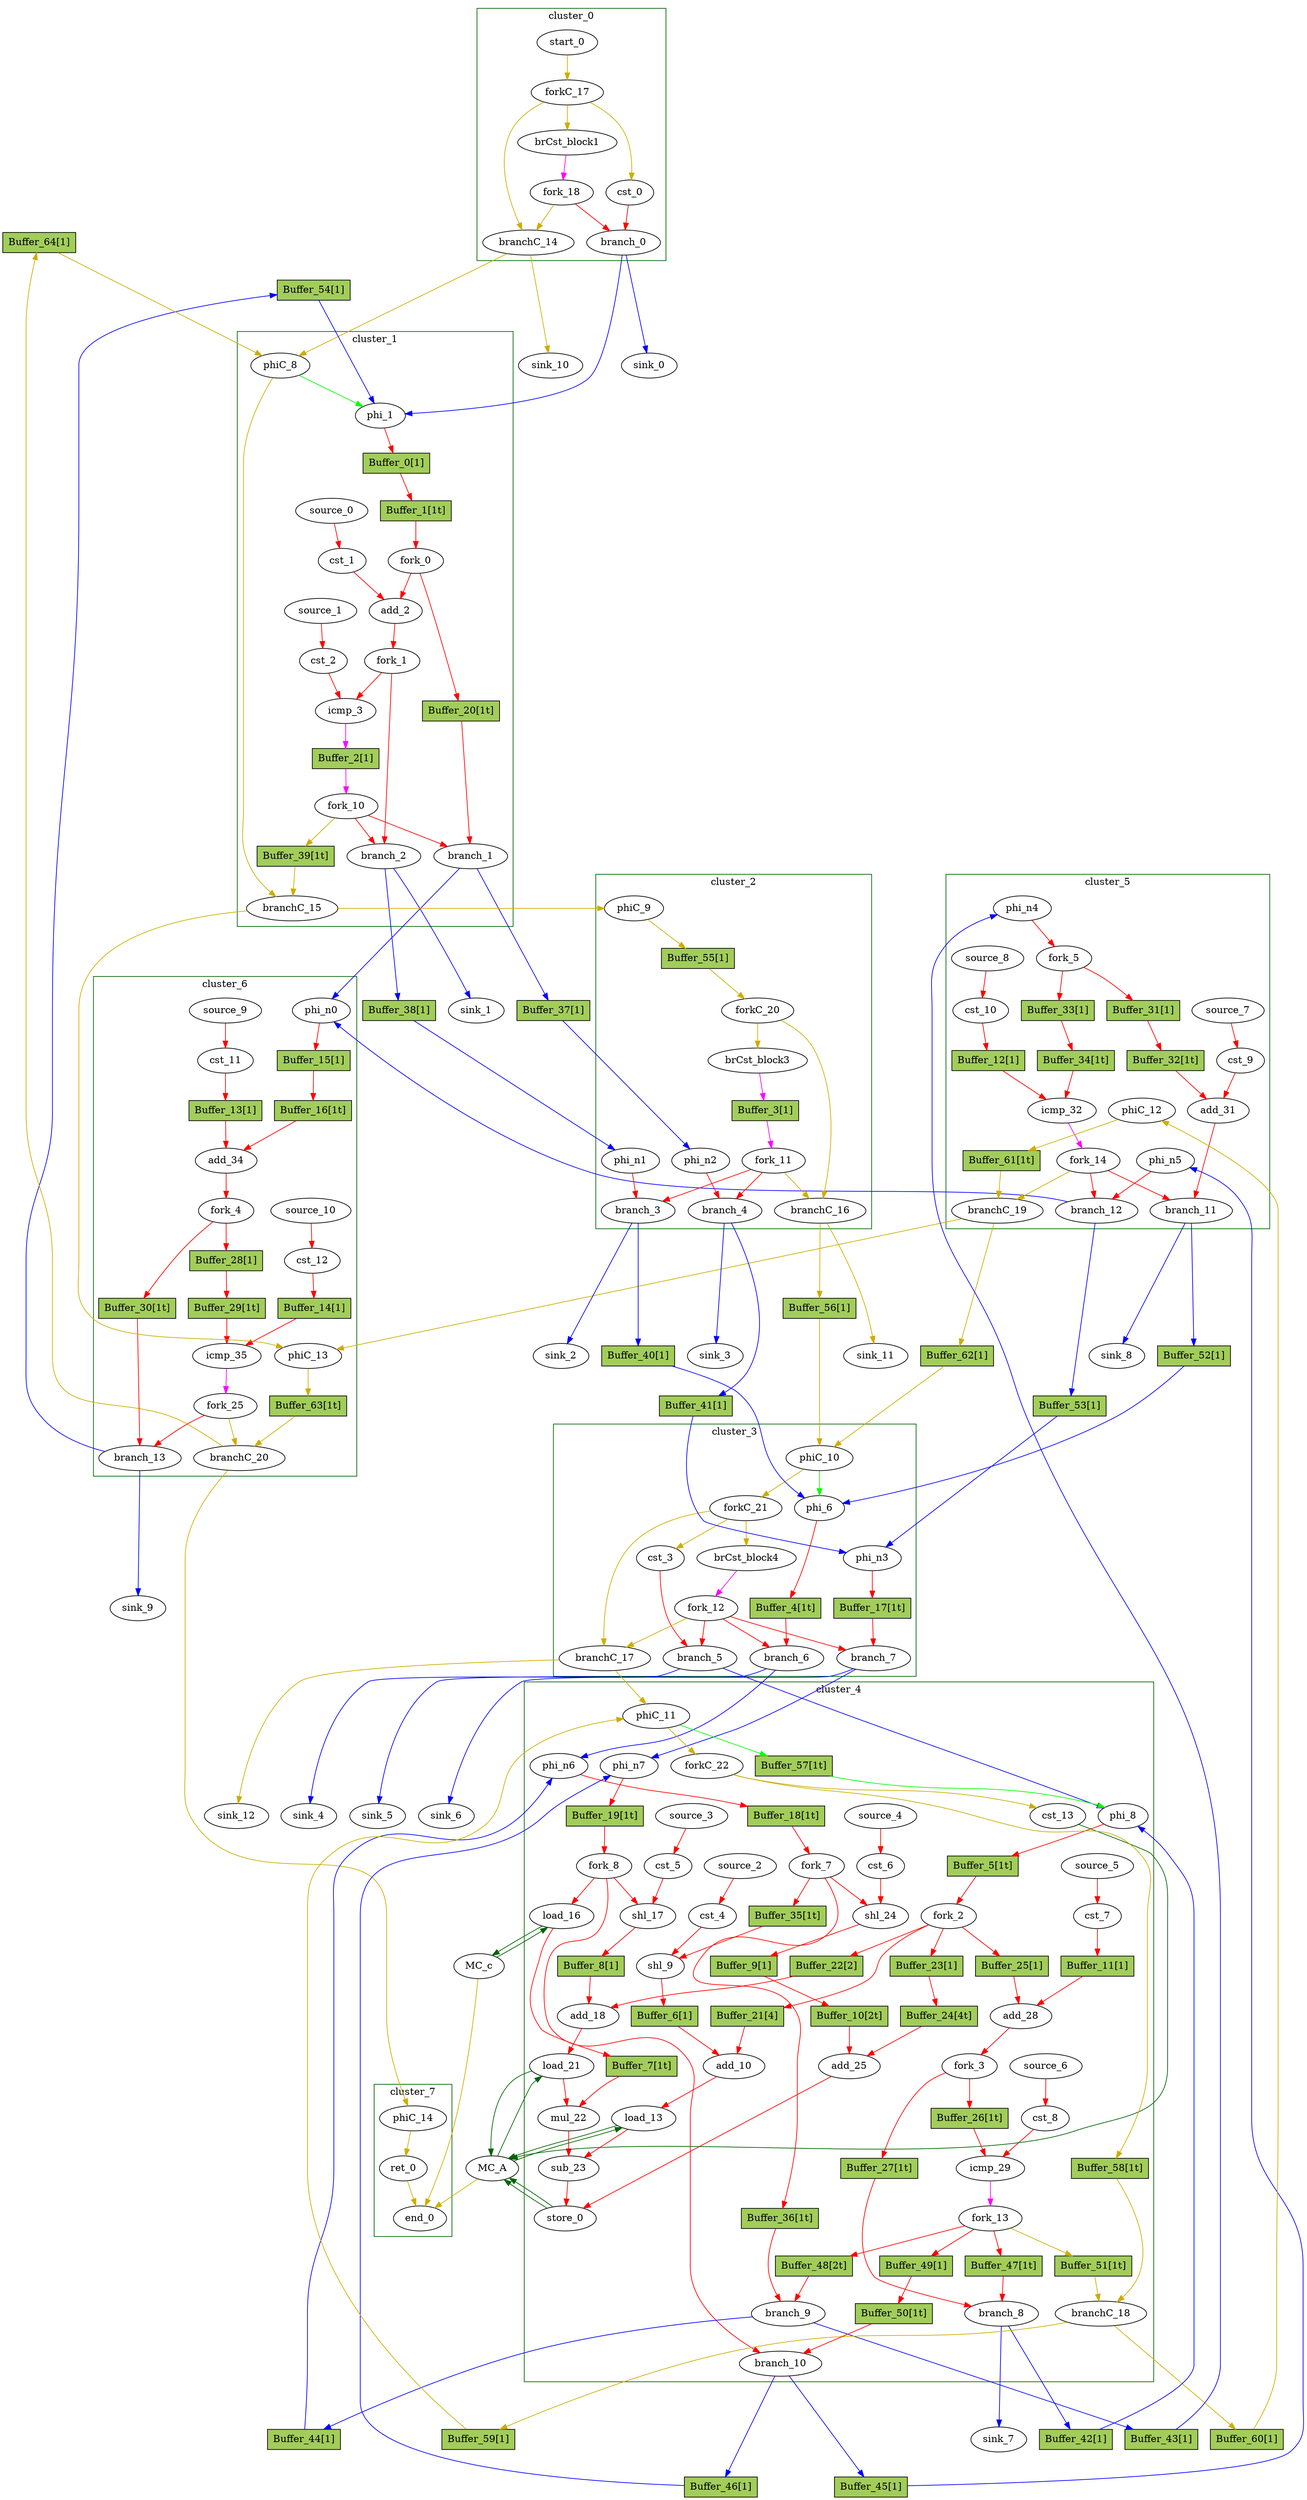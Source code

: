 Digraph G {
	splines=spline;
	subgraph cluster_cluster_3 {
	color = "darkgreen";
label = "cluster_3";
		"phi_6" [type="Mux", in="in1?:1 in2:5 in3:5 ", out="out1:5", bbID=4, delay=1.397];
		"brCst_block4" [type="Constant", in="in1:1", out="out1:1", bbID=4, value="0x1"];
		"cst_3" [type="Constant", in="in1:1", out="out1:1", bbID=4, value="0x00000001"];
		"phi_n3" [type="Merge", in="in1:5 in2:5 ", out="out1:5", bbID=4, delay=1.397];
		"branch_5" [type="Branch", in="in1:1 in2?:1", out="out1+:1 out2-:1", bbID=4];
		"branch_6" [type="Branch", in="in1:5 in2?:1", out="out1+:5 out2-:5", bbID=4];
		"branch_7" [type="Branch", in="in1:5 in2?:1", out="out1+:5 out2-:5", bbID=4];
		"fork_12" [type="Fork", in="in1:1", out="out1:1 out2:1 out3:1 out4:1 ", bbID=4];
		"phiC_10" [type="CntrlMerge", in="in1:0 in2:0 ", out="out1:0 out2?:1", bbID=4, delay=0.0];
		"forkC_21" [type="Fork", in="in1:0", out="out1:0 out2:0 out3:0 ", bbID=4];
		"branchC_17" [type="Branch", in="in1:0 in2?:1", out="out1+:0 out2-:0", bbID=4];
		"Buffer_4" [type="Buffer", in="in1:32", out="out1:32", bbID=3, slots=1, transparent=true, label="Buffer_4[1t]", shape="box", style="filled", fillcolor="darkolivegreen3", height=0.4];
		"Buffer_17" [type="Buffer", in="in1:32", out="out1:32", bbID=3, slots=1, transparent=true, label="Buffer_17[1t]", shape="box", style="filled", fillcolor="darkolivegreen3", height=0.4];
	}
	subgraph cluster_cluster_5 {
	color = "darkgreen";
label = "cluster_5";
		"cst_9" [type="Constant", in="in1:1", out="out1:1", bbID=6, value="0x00000001"];
		"add_31" [type="Operator", in="in1:5 in2:5 ", out="out1:5 ", bbID=6, II=1, delay=2.287, latency=0, op="add_op"];
		"cst_10" [type="Constant", in="in1:4", out="out1:4", bbID=6, value="0x0000000F"];
		"icmp_32" [type="Operator", in="in1:6 in2:6 ", out="out1:1 ", bbID=6, II=1, delay=1.907, latency=0, op="icmp_slt_op"];
		"phi_n4" [type="Merge", in="in1:5 ", out="out1:5", bbID=6, delay=0.0];
		"phi_n5" [type="Merge", in="in1:5 ", out="out1:5", bbID=6, delay=0.0];
		"fork_5" [type="Fork", in="in1:5", out="out1:5 out2:5 ", bbID=6];
		"branch_11" [type="Branch", in="in1:5 in2?:1", out="out1+:5 out2-:5", bbID=6];
		"branch_12" [type="Branch", in="in1:5 in2?:1", out="out1+:5 out2-:5", bbID=6];
		"fork_14" [type="Fork", in="in1:1", out="out1:1 out2:1 out3:1 ", bbID=6];
		"phiC_12" [type="Merge", in="in1:0 ", out="out1:0", bbID=6, delay=0.0];
		"branchC_19" [type="Branch", in="in1:0 in2?:1", out="out1+:0 out2-:0", bbID=6];
		"source_7" [type="Source", out="out1:1", bbID=6];
		"source_8" [type="Source", out="out1:4", bbID=6];
		"Buffer_12" [type="Buffer", in="in1:32", out="out1:32", bbID=3, slots=1, transparent=false, label="Buffer_12[1]", shape="box", style="filled", fillcolor="darkolivegreen3", height=0.4];
		"Buffer_31" [type="Buffer", in="in1:32", out="out1:32", bbID=3, slots=1, transparent=false, label="Buffer_31[1]", shape="box", style="filled", fillcolor="darkolivegreen3", height=0.4];
		"Buffer_32" [type="Buffer", in="in1:32", out="out1:32", bbID=3, slots=1, transparent=true, label="Buffer_32[1t]", shape="box", style="filled", fillcolor="darkolivegreen3", height=0.4];
		"Buffer_33" [type="Buffer", in="in1:32", out="out1:32", bbID=3, slots=1, transparent=false, label="Buffer_33[1]", shape="box", style="filled", fillcolor="darkolivegreen3", height=0.4];
		"Buffer_34" [type="Buffer", in="in1:32", out="out1:32", bbID=3, slots=1, transparent=true, label="Buffer_34[1t]", shape="box", style="filled", fillcolor="darkolivegreen3", height=0.4];
		"Buffer_61" [type="Buffer", in="in1:32", out="out1:32", bbID=3, slots=1, transparent=true, label="Buffer_61[1t]", shape="box", style="filled", fillcolor="darkolivegreen3", height=0.4];
	}
	subgraph cluster_cluster_2 {
	color = "darkgreen";
label = "cluster_2";
		"brCst_block3" [type="Constant", in="in1:1", out="out1:1", bbID=3, value="0x1"];
		"phi_n1" [type="Merge", in="in1:6 ", out="out1:6", bbID=3, delay=0.0];
		"phi_n2" [type="Merge", in="in1:5 ", out="out1:5", bbID=3, delay=0.0];
		"branch_3" [type="Branch", in="in1:6 in2?:1", out="out1+:6 out2-:6", bbID=3];
		"branch_4" [type="Branch", in="in1:5 in2?:1", out="out1+:5 out2-:5", bbID=3];
		"fork_11" [type="Fork", in="in1:1", out="out1:1 out2:1 out3:1 ", bbID=3];
		"phiC_9" [type="Merge", in="in1:0 ", out="out1:0", bbID=3, delay=0.0];
		"forkC_20" [type="Fork", in="in1:0", out="out1:0 out2:0 ", bbID=3];
		"branchC_16" [type="Branch", in="in1:0 in2?:1", out="out1+:0 out2-:0", bbID=3];
		"Buffer_3" [type="Buffer", in="in1:32", out="out1:32", bbID=3, slots=1, transparent=false, label="Buffer_3[1]", shape="box", style="filled", fillcolor="darkolivegreen3", height=0.4];
		"Buffer_55" [type="Buffer", in="in1:32", out="out1:32", bbID=3, slots=1, transparent=false, label="Buffer_55[1]", shape="box", style="filled", fillcolor="darkolivegreen3", height=0.4];
	}
	subgraph cluster_cluster_0 {
	color = "darkgreen";
label = "cluster_0";
		"brCst_block1" [type="Constant", in="in1:1", out="out1:1", bbID=1, value="0x1"];
		"cst_0" [type="Constant", in="in1:1", out="out1:1", bbID=1, value="0x00000001"];
		"branch_0" [type="Branch", in="in1:1 in2?:1", out="out1+:1 out2-:1", bbID=1];
		"start_0" [type="Entry", in="in1:0", out="out1:0", bbID=1, control="true"];
		"forkC_17" [type="Fork", in="in1:0", out="out1:0 out2:0 out3:0 ", bbID=1];
		"branchC_14" [type="Branch", in="in1:0 in2?:1", out="out1+:0 out2-:0", bbID=1];
		"fork_18" [type="Fork", in="in1:1", out="out1:1 out2:1 ", bbID=1];
	}
	subgraph cluster_cluster_4 {
	color = "darkgreen";
label = "cluster_4";
		"phi_8" [type="Mux", in="in1?:1 in2:5 in3:5 ", out="out1:5", bbID=5, delay=1.397];
		"cst_4" [type="Constant", in="in1:3", out="out1:3", bbID=5, value="0x00000004"];
		"shl_9" [type="Operator", in="in1:9 in2:9 ", out="out1:9 ", bbID=5, II=1, delay=0.0, latency=0, op="shl_op"];
		"add_10" [type="Operator", in="in1:10 in2:10 ", out="out1:10 ", bbID=5, II=1, delay=2.287, latency=0, op="add_op"];
		"load_13" [type="Operator", in="in1:32 in2:10 ", out="out1:32 out2:10 ", bbID=5, II=1, delay=1.412, latency=2, op="mc_load_op", portId=0];
		"load_16" [type="Operator", in="in1:32 in2:5 ", out="out1:32 out2:5 ", bbID=5, II=1, delay=1.412, latency=2, op="mc_load_op", portId=0];
		"cst_5" [type="Constant", in="in1:3", out="out1:3", bbID=5, value="0x00000004"];
		"shl_17" [type="Operator", in="in1:9 in2:9 ", out="out1:9 ", bbID=5, II=1, delay=0.0, latency=0, op="shl_op"];
		"add_18" [type="Operator", in="in1:10 in2:10 ", out="out1:10 ", bbID=5, II=1, delay=2.287, latency=0, op="add_op"];
		"load_21" [type="Operator", in="in1:32 in2:10 ", out="out1:32 out2:10 ", bbID=5, II=1, delay=1.412, latency=2, op="mc_load_op", portId=1];
		"mul_22" [type="Operator", in="in1:32 in2:32 ", out="out1:32 ", bbID=5, II=1, delay=0.0, latency=4, op="mul_op"];
		"sub_23" [type="Operator", in="in1:32 in2:32 ", out="out1:32 ", bbID=5, II=1, delay=2.287, latency=0, op="sub_op"];
		"cst_6" [type="Constant", in="in1:3", out="out1:3", bbID=5, value="0x00000004"];
		"shl_24" [type="Operator", in="in1:9 in2:9 ", out="out1:9 ", bbID=5, II=1, delay=0.0, latency=0, op="shl_op"];
		"add_25" [type="Operator", in="in1:10 in2:10 ", out="out1:10 ", bbID=5, II=1, delay=2.287, latency=0, op="add_op"];
		"store_0" [type="Operator", in="in1:32 in2:10 ", out="out1:32 out2:10 ", bbID=5, II=1, delay=0.672, latency=0, op="mc_store_op", portId=0];
		"cst_7" [type="Constant", in="in1:1", out="out1:1", bbID=5, value="0x00000001"];
		"add_28" [type="Operator", in="in1:5 in2:5 ", out="out1:5 ", bbID=5, II=1, delay=2.287, latency=0, op="add_op"];
		"cst_8" [type="Constant", in="in1:5", out="out1:5", bbID=5, value="0x00000010"];
		"icmp_29" [type="Operator", in="in1:5 in2:5 ", out="out1:1 ", bbID=5, II=1, delay=1.907, latency=0, op="icmp_ult_op"];
		"phi_n6" [type="Merge", in="in1:5 in2:5 ", out="out1:5", bbID=5, delay=1.397];
		"phi_n7" [type="Merge", in="in1:5 in2:5 ", out="out1:5", bbID=5, delay=1.397];
		"fork_2" [type="Fork", in="in1:5", out="out1:5 out2:5 out3:5 out4:5 ", bbID=5];
		"fork_3" [type="Fork", in="in1:5", out="out1:5 out2:5 ", bbID=5];
		"fork_7" [type="Fork", in="in1:5", out="out1:5 out2:5 out3:5 ", bbID=5];
		"fork_8" [type="Fork", in="in1:5", out="out1:5 out2:5 out3:5 ", bbID=5];
		"branch_8" [type="Branch", in="in1:5 in2?:1", out="out1+:5 out2-:5", bbID=5];
		"branch_9" [type="Branch", in="in1:5 in2?:1", out="out1+:5 out2-:5", bbID=5];
		"branch_10" [type="Branch", in="in1:5 in2?:1", out="out1+:5 out2-:5", bbID=5];
		"fork_13" [type="Fork", in="in1:1", out="out1:1 out2:1 out3:1 out4:1 ", bbID=5];
		"cst_13" [type="Constant", in="in1:1", out="out1:1", bbID=5, value="0x00000001"];
		"phiC_11" [type="CntrlMerge", in="in1:0 in2:0 ", out="out1:0 out2?:1", bbID=5, delay=0.0];
		"forkC_22" [type="Fork", in="in1:0", out="out1:0 out2:0 ", bbID=5];
		"branchC_18" [type="Branch", in="in1:0 in2?:1", out="out1+:0 out2-:0", bbID=5];
		"source_2" [type="Source", out="out1:3", bbID=5];
		"source_3" [type="Source", out="out1:3", bbID=5];
		"source_4" [type="Source", out="out1:3", bbID=5];
		"source_5" [type="Source", out="out1:1", bbID=5];
		"source_6" [type="Source", out="out1:5", bbID=5];
		"Buffer_5" [type="Buffer", in="in1:32", out="out1:32", bbID=3, slots=1, transparent=true, label="Buffer_5[1t]", shape="box", style="filled", fillcolor="darkolivegreen3", height=0.4];
		"Buffer_6" [type="Buffer", in="in1:32", out="out1:32", bbID=3, slots=1, transparent=false, label="Buffer_6[1]", shape="box", style="filled", fillcolor="darkolivegreen3", height=0.4];
		"Buffer_7" [type="Buffer", in="in1:32", out="out1:32", bbID=3, slots=1, transparent=true, label="Buffer_7[1t]", shape="box", style="filled", fillcolor="darkolivegreen3", height=0.4];
		"Buffer_8" [type="Buffer", in="in1:32", out="out1:32", bbID=3, slots=1, transparent=false, label="Buffer_8[1]", shape="box", style="filled", fillcolor="darkolivegreen3", height=0.4];
		"Buffer_9" [type="Buffer", in="in1:32", out="out1:32", bbID=3, slots=1, transparent=false, label="Buffer_9[1]", shape="box", style="filled", fillcolor="darkolivegreen3", height=0.4];
		"Buffer_10" [type="Buffer", in="in1:32", out="out1:32", bbID=3, slots=2, transparent=true, label="Buffer_10[2t]", shape="box", style="filled", fillcolor="darkolivegreen3", height=0.4];
		"Buffer_11" [type="Buffer", in="in1:32", out="out1:32", bbID=3, slots=1, transparent=false, label="Buffer_11[1]", shape="box", style="filled", fillcolor="darkolivegreen3", height=0.4];
		"Buffer_18" [type="Buffer", in="in1:32", out="out1:32", bbID=3, slots=1, transparent=true, label="Buffer_18[1t]", shape="box", style="filled", fillcolor="darkolivegreen3", height=0.4];
		"Buffer_19" [type="Buffer", in="in1:32", out="out1:32", bbID=3, slots=1, transparent=true, label="Buffer_19[1t]", shape="box", style="filled", fillcolor="darkolivegreen3", height=0.4];
		"Buffer_21" [type="Buffer", in="in1:32", out="out1:32", bbID=3, slots=4, transparent=false, label="Buffer_21[4]", shape="box", style="filled", fillcolor="darkolivegreen3", height=0.4];
		"Buffer_22" [type="Buffer", in="in1:32", out="out1:32", bbID=3, slots=2, transparent=false, label="Buffer_22[2]", shape="box", style="filled", fillcolor="darkolivegreen3", height=0.4];
		"Buffer_23" [type="Buffer", in="in1:32", out="out1:32", bbID=3, slots=1, transparent=false, label="Buffer_23[1]", shape="box", style="filled", fillcolor="darkolivegreen3", height=0.4];
		"Buffer_24" [type="Buffer", in="in1:32", out="out1:32", bbID=3, slots=4, transparent=true, label="Buffer_24[4t]", shape="box", style="filled", fillcolor="darkolivegreen3", height=0.4];
		"Buffer_25" [type="Buffer", in="in1:32", out="out1:32", bbID=3, slots=1, transparent=false, label="Buffer_25[1]", shape="box", style="filled", fillcolor="darkolivegreen3", height=0.4];
		"Buffer_26" [type="Buffer", in="in1:32", out="out1:32", bbID=3, slots=1, transparent=true, label="Buffer_26[1t]", shape="box", style="filled", fillcolor="darkolivegreen3", height=0.4];
		"Buffer_27" [type="Buffer", in="in1:32", out="out1:32", bbID=3, slots=1, transparent=true, label="Buffer_27[1t]", shape="box", style="filled", fillcolor="darkolivegreen3", height=0.4];
		"Buffer_35" [type="Buffer", in="in1:32", out="out1:32", bbID=3, slots=1, transparent=true, label="Buffer_35[1t]", shape="box", style="filled", fillcolor="darkolivegreen3", height=0.4];
		"Buffer_36" [type="Buffer", in="in1:32", out="out1:32", bbID=3, slots=1, transparent=true, label="Buffer_36[1t]", shape="box", style="filled", fillcolor="darkolivegreen3", height=0.4];
		"Buffer_47" [type="Buffer", in="in1:32", out="out1:32", bbID=3, slots=1, transparent=true, label="Buffer_47[1t]", shape="box", style="filled", fillcolor="darkolivegreen3", height=0.4];
		"Buffer_48" [type="Buffer", in="in1:32", out="out1:32", bbID=3, slots=2, transparent=true, label="Buffer_48[2t]", shape="box", style="filled", fillcolor="darkolivegreen3", height=0.4];
		"Buffer_49" [type="Buffer", in="in1:32", out="out1:32", bbID=3, slots=1, transparent=false, label="Buffer_49[1]", shape="box", style="filled", fillcolor="darkolivegreen3", height=0.4];
		"Buffer_50" [type="Buffer", in="in1:32", out="out1:32", bbID=3, slots=1, transparent=true, label="Buffer_50[1t]", shape="box", style="filled", fillcolor="darkolivegreen3", height=0.4];
		"Buffer_51" [type="Buffer", in="in1:32", out="out1:32", bbID=3, slots=1, transparent=true, label="Buffer_51[1t]", shape="box", style="filled", fillcolor="darkolivegreen3", height=0.4];
		"Buffer_57" [type="Buffer", in="in1:32", out="out1:32", bbID=3, slots=1, transparent=true, label="Buffer_57[1t]", shape="box", style="filled", fillcolor="darkolivegreen3", height=0.4];
		"Buffer_58" [type="Buffer", in="in1:32", out="out1:32", bbID=3, slots=1, transparent=true, label="Buffer_58[1t]", shape="box", style="filled", fillcolor="darkolivegreen3", height=0.4];
	}
	subgraph cluster_cluster_7 {
	color = "darkgreen";
label = "cluster_7";
		"ret_0" [type="Operator", in="in1:0 ", out="out1:0 ", bbID=8, II=1, delay=0.0, latency=0, op="ret_op"];
		"end_0" [type="Exit", in="in1:0*e in2:0*e in3:0 ", out="out1:0", bbID=0];
		"phiC_14" [type="Merge", in="in1:0 ", out="out1:0", bbID=8, delay=0.0];
	}
	subgraph cluster_cluster_6 {
	color = "darkgreen";
label = "cluster_6";
		"cst_11" [type="Constant", in="in1:1", out="out1:1", bbID=7, value="0x00000001"];
		"add_34" [type="Operator", in="in1:5 in2:5 ", out="out1:5 ", bbID=7, II=1, delay=2.287, latency=0, op="add_op"];
		"cst_12" [type="Constant", in="in1:5", out="out1:5", bbID=7, value="0x00000010"];
		"icmp_35" [type="Operator", in="in1:5 in2:5 ", out="out1:1 ", bbID=7, II=1, delay=1.907, latency=0, op="icmp_ult_op"];
		"phi_n0" [type="Merge", in="in1:5 in2:5 ", out="out1:5", bbID=7, delay=1.397];
		"fork_4" [type="Fork", in="in1:5", out="out1:5 out2:5 ", bbID=7];
		"branch_13" [type="Branch", in="in1:5 in2?:1", out="out1+:5 out2-:5", bbID=7];
		"phiC_13" [type="Merge", in="in1:0 in2:0 ", out="out1:0", bbID=7, delay=0.0];
		"branchC_20" [type="Branch", in="in1:0 in2?:1", out="out1+:0 out2-:0", bbID=7];
		"fork_25" [type="Fork", in="in1:1", out="out1:1 out2:1 ", bbID=7];
		"source_9" [type="Source", out="out1:1", bbID=7];
		"source_10" [type="Source", out="out1:5", bbID=7];
		"Buffer_13" [type="Buffer", in="in1:32", out="out1:32", bbID=3, slots=1, transparent=false, label="Buffer_13[1]", shape="box", style="filled", fillcolor="darkolivegreen3", height=0.4];
		"Buffer_14" [type="Buffer", in="in1:32", out="out1:32", bbID=3, slots=1, transparent=false, label="Buffer_14[1]", shape="box", style="filled", fillcolor="darkolivegreen3", height=0.4];
		"Buffer_15" [type="Buffer", in="in1:32", out="out1:32", bbID=3, slots=1, transparent=false, label="Buffer_15[1]", shape="box", style="filled", fillcolor="darkolivegreen3", height=0.4];
		"Buffer_16" [type="Buffer", in="in1:32", out="out1:32", bbID=3, slots=1, transparent=true, label="Buffer_16[1t]", shape="box", style="filled", fillcolor="darkolivegreen3", height=0.4];
		"Buffer_28" [type="Buffer", in="in1:32", out="out1:32", bbID=3, slots=1, transparent=false, label="Buffer_28[1]", shape="box", style="filled", fillcolor="darkolivegreen3", height=0.4];
		"Buffer_29" [type="Buffer", in="in1:32", out="out1:32", bbID=3, slots=1, transparent=true, label="Buffer_29[1t]", shape="box", style="filled", fillcolor="darkolivegreen3", height=0.4];
		"Buffer_30" [type="Buffer", in="in1:32", out="out1:32", bbID=3, slots=1, transparent=true, label="Buffer_30[1t]", shape="box", style="filled", fillcolor="darkolivegreen3", height=0.4];
		"Buffer_63" [type="Buffer", in="in1:32", out="out1:32", bbID=3, slots=1, transparent=true, label="Buffer_63[1t]", shape="box", style="filled", fillcolor="darkolivegreen3", height=0.4];
	}
	subgraph cluster_cluster_1 {
	color = "darkgreen";
label = "cluster_1";
		"phi_1" [type="Mux", in="in1?:1 in2:5 in3:5 ", out="out1:5", bbID=2, delay=1.397];
		"cst_1" [type="Constant", in="in1:1", out="out1:1", bbID=2, value="0x00000001"];
		"add_2" [type="Operator", in="in1:6 in2:6 ", out="out1:6 ", bbID=2, II=1, delay=2.287, latency=0, op="add_op"];
		"cst_2" [type="Constant", in="in1:5", out="out1:5", bbID=2, value="0x00000010"];
		"icmp_3" [type="Operator", in="in1:6 in2:6 ", out="out1:1 ", bbID=2, II=1, delay=1.907, latency=0, op="icmp_ult_op"];
		"fork_0" [type="Fork", in="in1:5", out="out1:5 out2:5 ", bbID=2];
		"fork_1" [type="Fork", in="in1:6", out="out1:6 out2:6 ", bbID=2];
		"branch_1" [type="Branch", in="in1:5 in2?:1", out="out1+:5 out2-:5", bbID=2];
		"branch_2" [type="Branch", in="in1:6 in2?:1", out="out1+:6 out2-:6", bbID=2];
		"fork_10" [type="Fork", in="in1:1", out="out1:1 out2:1 out3:1 ", bbID=2];
		"phiC_8" [type="CntrlMerge", in="in1:0 in2:0 ", out="out1:0 out2?:1", bbID=2, delay=0.0];
		"branchC_15" [type="Branch", in="in1:0 in2?:1", out="out1+:0 out2-:0", bbID=2];
		"source_0" [type="Source", out="out1:1", bbID=2];
		"source_1" [type="Source", out="out1:5", bbID=2];
		"Buffer_0" [type="Buffer", in="in1:32", out="out1:32", bbID=3, slots=1, transparent=false, label="Buffer_0[1]", shape="box", style="filled", fillcolor="darkolivegreen3", height=0.4];
		"Buffer_1" [type="Buffer", in="in1:32", out="out1:32", bbID=3, slots=1, transparent=true, label="Buffer_1[1t]", shape="box", style="filled", fillcolor="darkolivegreen3", height=0.4];
		"Buffer_2" [type="Buffer", in="in1:32", out="out1:32", bbID=3, slots=1, transparent=false, label="Buffer_2[1]", shape="box", style="filled", fillcolor="darkolivegreen3", height=0.4];
		"Buffer_20" [type="Buffer", in="in1:32", out="out1:32", bbID=3, slots=1, transparent=true, label="Buffer_20[1t]", shape="box", style="filled", fillcolor="darkolivegreen3", height=0.4];
		"Buffer_39" [type="Buffer", in="in1:32", out="out1:32", bbID=3, slots=1, transparent=true, label="Buffer_39[1t]", shape="box", style="filled", fillcolor="darkolivegreen3", height=0.4];
	}
		"MC_A" [type="MC", in="in1:32*c0 in2:10*l0a in3:10*l1a in4:10*s0a in5:32*s0d ", out="out1:32*l0d out2:32*l1d out3:0*e ", bbID=0, bbcount=1, ldcount=2, memory="A", stcount=1];
		"MC_c" [type="MC", in="in1:5*l0a ", out="out1:32*l0d out2:0*e ", bbID=0, bbcount=0, ldcount=1, memory="c", stcount=0];
		"sink_0" [type="Sink", in="in1:1", bbID=0];
		"sink_1" [type="Sink", in="in1:6", bbID=0];
		"sink_2" [type="Sink", in="in1:6", bbID=0];
		"sink_3" [type="Sink", in="in1:5", bbID=0];
		"sink_4" [type="Sink", in="in1:1", bbID=0];
		"sink_5" [type="Sink", in="in1:5", bbID=0];
		"sink_6" [type="Sink", in="in1:5", bbID=0];
		"sink_7" [type="Sink", in="in1:5", bbID=0];
		"sink_8" [type="Sink", in="in1:5", bbID=0];
		"sink_9" [type="Sink", in="in1:5", bbID=0];
		"sink_10" [type="Sink", in="in1:0", bbID=0];
		"sink_11" [type="Sink", in="in1:0", bbID=0];
		"sink_12" [type="Sink", in="in1:0", bbID=0];
		"Buffer_37" [type="Buffer", in="in1:32", out="out1:32", bbID=3, slots=1, transparent=false, label="Buffer_37[1]", shape="box", style="filled", fillcolor="darkolivegreen3", height=0.4];
		"Buffer_38" [type="Buffer", in="in1:32", out="out1:32", bbID=3, slots=1, transparent=false, label="Buffer_38[1]", shape="box", style="filled", fillcolor="darkolivegreen3", height=0.4];
		"Buffer_40" [type="Buffer", in="in1:32", out="out1:32", bbID=3, slots=1, transparent=false, label="Buffer_40[1]", shape="box", style="filled", fillcolor="darkolivegreen3", height=0.4];
		"Buffer_41" [type="Buffer", in="in1:32", out="out1:32", bbID=3, slots=1, transparent=false, label="Buffer_41[1]", shape="box", style="filled", fillcolor="darkolivegreen3", height=0.4];
		"Buffer_42" [type="Buffer", in="in1:32", out="out1:32", bbID=3, slots=1, transparent=false, label="Buffer_42[1]", shape="box", style="filled", fillcolor="darkolivegreen3", height=0.4];
		"Buffer_43" [type="Buffer", in="in1:32", out="out1:32", bbID=3, slots=1, transparent=false, label="Buffer_43[1]", shape="box", style="filled", fillcolor="darkolivegreen3", height=0.4];
		"Buffer_44" [type="Buffer", in="in1:32", out="out1:32", bbID=3, slots=1, transparent=false, label="Buffer_44[1]", shape="box", style="filled", fillcolor="darkolivegreen3", height=0.4];
		"Buffer_45" [type="Buffer", in="in1:32", out="out1:32", bbID=3, slots=1, transparent=false, label="Buffer_45[1]", shape="box", style="filled", fillcolor="darkolivegreen3", height=0.4];
		"Buffer_46" [type="Buffer", in="in1:32", out="out1:32", bbID=3, slots=1, transparent=false, label="Buffer_46[1]", shape="box", style="filled", fillcolor="darkolivegreen3", height=0.4];
		"Buffer_52" [type="Buffer", in="in1:32", out="out1:32", bbID=3, slots=1, transparent=false, label="Buffer_52[1]", shape="box", style="filled", fillcolor="darkolivegreen3", height=0.4];
		"Buffer_53" [type="Buffer", in="in1:32", out="out1:32", bbID=3, slots=1, transparent=false, label="Buffer_53[1]", shape="box", style="filled", fillcolor="darkolivegreen3", height=0.4];
		"Buffer_54" [type="Buffer", in="in1:32", out="out1:32", bbID=3, slots=1, transparent=false, label="Buffer_54[1]", shape="box", style="filled", fillcolor="darkolivegreen3", height=0.4];
		"Buffer_56" [type="Buffer", in="in1:32", out="out1:32", bbID=3, slots=1, transparent=false, label="Buffer_56[1]", shape="box", style="filled", fillcolor="darkolivegreen3", height=0.4];
		"Buffer_59" [type="Buffer", in="in1:32", out="out1:32", bbID=3, slots=1, transparent=false, label="Buffer_59[1]", shape="box", style="filled", fillcolor="darkolivegreen3", height=0.4];
		"Buffer_60" [type="Buffer", in="in1:32", out="out1:32", bbID=3, slots=1, transparent=false, label="Buffer_60[1]", shape="box", style="filled", fillcolor="darkolivegreen3", height=0.4];
		"Buffer_62" [type="Buffer", in="in1:32", out="out1:32", bbID=3, slots=1, transparent=false, label="Buffer_62[1]", shape="box", style="filled", fillcolor="darkolivegreen3", height=0.4];
		"Buffer_64" [type="Buffer", in="in1:32", out="out1:32", bbID=3, slots=1, transparent=false, label="Buffer_64[1]", shape="box", style="filled", fillcolor="darkolivegreen3", height=0.4];
		"brCst_block1" -> "fork_18" [color = "magenta", from = "out1", to = "in1"];
		"cst_0" -> "branch_0" [color = "red", from = "out1", to = "in1"];
		"phi_1" -> "Buffer_0" [color = "red", from = "out1", to = "in1"];
		"cst_1" -> "add_2" [color = "red", from = "out1", to = "in2"];
		"add_2" -> "fork_1" [color = "red", from = "out1", to = "in1"];
		"cst_2" -> "icmp_3" [color = "red", from = "out1", to = "in2"];
		"icmp_3" -> "Buffer_2" [color = "magenta", from = "out1", to = "in1"];
		"brCst_block3" -> "Buffer_3" [color = "magenta", from = "out1", to = "in1"];
		"phi_6" -> "Buffer_4" [color = "red", from = "out1", to = "in1"];
		"brCst_block4" -> "fork_12" [color = "magenta", from = "out1", to = "in1"];
		"cst_3" -> "branch_5" [color = "red", from = "out1", to = "in1"];
		"phi_8" -> "Buffer_5" [color = "red", from = "out1", to = "in1"];
		"cst_4" -> "shl_9" [color = "red", from = "out1", to = "in2"];
		"shl_9" -> "Buffer_6" [color = "red", from = "out1", to = "in1"];
		"add_10" -> "load_13" [color = "red", from = "out1", to = "in2"];
		"load_13" -> "sub_23" [color = "red", from = "out1", to = "in1"];
		"load_13" -> "MC_A" [color = "darkgreen", mem_address = "true", from = "out2", to = "in2"];
		"load_16" -> "MC_c" [color = "darkgreen", mem_address = "true", from = "out2", to = "in1"];
		"load_16" -> "Buffer_7" [color = "red", from = "out1", to = "in1"];
		"cst_5" -> "shl_17" [color = "red", from = "out1", to = "in2"];
		"shl_17" -> "Buffer_8" [color = "red", from = "out1", to = "in1"];
		"add_18" -> "load_21" [color = "red", from = "out1", to = "in2"];
		"load_21" -> "mul_22" [color = "red", from = "out1", to = "in2"];
		"load_21" -> "MC_A" [color = "darkgreen", mem_address = "true", from = "out2", to = "in3"];
		"mul_22" -> "sub_23" [color = "red", from = "out1", to = "in2"];
		"sub_23" -> "store_0" [color = "red", from = "out1", to = "in1"];
		"cst_6" -> "shl_24" [color = "red", from = "out1", to = "in2"];
		"shl_24" -> "Buffer_9" [color = "red", from = "out1", to = "in1"];
		"add_25" -> "store_0" [color = "red", from = "out1", to = "in2"];
		"store_0" -> "MC_A" [color = "darkgreen", mem_address = "true", from = "out2", to = "in4"];
		"store_0" -> "MC_A" [color = "darkgreen", mem_address = "false", from = "out1", to = "in5"];
		"cst_7" -> "Buffer_11" [color = "red", from = "out1", to = "in1"];
		"add_28" -> "fork_3" [color = "red", from = "out1", to = "in1"];
		"cst_8" -> "icmp_29" [color = "red", from = "out1", to = "in2"];
		"icmp_29" -> "fork_13" [color = "magenta", from = "out1", to = "in1"];
		"cst_9" -> "add_31" [color = "red", from = "out1", to = "in2"];
		"add_31" -> "branch_11" [color = "red", from = "out1", to = "in1"];
		"cst_10" -> "Buffer_12" [color = "red", from = "out1", to = "in1"];
		"icmp_32" -> "fork_14" [color = "magenta", from = "out1", to = "in1"];
		"cst_11" -> "Buffer_13" [color = "red", from = "out1", to = "in1"];
		"add_34" -> "fork_4" [color = "red", from = "out1", to = "in1"];
		"cst_12" -> "Buffer_14" [color = "red", from = "out1", to = "in1"];
		"icmp_35" -> "fork_25" [color = "magenta", from = "out1", to = "in1"];
		"ret_0" -> "end_0" [color = "gold3", from = "out1", to = "in3"];
		"phi_n0" -> "Buffer_15" [color = "red", from = "out1", to = "in1"];
		"phi_n1" -> "branch_3" [color = "red", from = "out1", to = "in1"];
		"phi_n2" -> "branch_4" [color = "red", from = "out1", to = "in1"];
		"phi_n3" -> "Buffer_17" [color = "red", from = "out1", to = "in1"];
		"phi_n4" -> "fork_5" [color = "red", from = "out1", to = "in1"];
		"phi_n5" -> "branch_12" [color = "red", from = "out1", to = "in1"];
		"phi_n6" -> "Buffer_18" [color = "red", from = "out1", to = "in1"];
		"phi_n7" -> "Buffer_19" [color = "red", from = "out1", to = "in1"];
		"fork_0" -> "add_2" [color = "red", from = "out1", to = "in1"];
		"fork_0" -> "Buffer_20" [color = "red", from = "out2", to = "in1"];
		"fork_1" -> "icmp_3" [color = "red", from = "out1", to = "in1"];
		"fork_1" -> "branch_2" [color = "red", from = "out2", to = "in1"];
		"fork_2" -> "Buffer_21" [color = "red", from = "out1", to = "in1"];
		"fork_2" -> "Buffer_22" [color = "red", from = "out2", to = "in1"];
		"fork_2" -> "Buffer_23" [color = "red", from = "out3", to = "in1"];
		"fork_2" -> "Buffer_25" [color = "red", from = "out4", to = "in1"];
		"fork_3" -> "Buffer_26" [color = "red", from = "out1", to = "in1"];
		"fork_3" -> "Buffer_27" [color = "red", from = "out2", to = "in1"];
		"fork_4" -> "Buffer_28" [color = "red", from = "out1", to = "in1"];
		"fork_4" -> "Buffer_30" [color = "red", from = "out2", to = "in1"];
		"fork_5" -> "Buffer_31" [color = "red", from = "out1", to = "in1"];
		"fork_5" -> "Buffer_33" [color = "red", from = "out2", to = "in1"];
		"fork_7" -> "shl_24" [color = "red", from = "out2", to = "in1"];
		"fork_7" -> "Buffer_35" [color = "red", from = "out1", to = "in1"];
		"fork_7" -> "Buffer_36" [color = "red", from = "out3", to = "in1"];
		"fork_8" -> "load_16" [color = "red", from = "out1", to = "in2"];
		"fork_8" -> "shl_17" [color = "red", from = "out2", to = "in1"];
		"fork_8" -> "branch_10" [color = "red", from = "out3", to = "in1"];
		"branch_0" -> "phi_1" [color = "blue", from = "out1", to = "in2", minlen = 3];
		"branch_0" -> "sink_0" [color = "blue", from = "out2", to = "in1", minlen = 3];
		"branch_1" -> "phi_n0" [color = "blue", from = "out2", to = "in1", minlen = 3];
		"branch_1" -> "Buffer_37" [color = "blue", from = "out1", to = "in1", minlen = 3];
		"branch_2" -> "sink_1" [color = "blue", from = "out2", to = "in1", minlen = 3];
		"branch_2" -> "Buffer_38" [color = "blue", from = "out1", to = "in1", minlen = 3];
		"fork_10" -> "branch_1" [color = "red", from = "out2", to = "in2"];
		"fork_10" -> "branch_2" [color = "red", from = "out1", to = "in2"];
		"fork_10" -> "Buffer_39" [color = "gold3", from = "out3", to = "in1"];
		"branch_3" -> "sink_2" [color = "blue", from = "out2", to = "in1", minlen = 3];
		"branch_3" -> "Buffer_40" [color = "blue", from = "out1", to = "in1", minlen = 3];
		"branch_4" -> "sink_3" [color = "blue", from = "out2", to = "in1", minlen = 3];
		"branch_4" -> "Buffer_41" [color = "blue", from = "out1", to = "in1", minlen = 3];
		"fork_11" -> "branch_3" [color = "red", from = "out2", to = "in2"];
		"fork_11" -> "branch_4" [color = "red", from = "out1", to = "in2"];
		"fork_11" -> "branchC_16" [color = "gold3", from = "out3", to = "in2"];
		"branch_5" -> "phi_8" [color = "blue", from = "out1", to = "in2", minlen = 3];
		"branch_5" -> "sink_4" [color = "blue", from = "out2", to = "in1", minlen = 3];
		"branch_6" -> "phi_n6" [color = "blue", from = "out1", to = "in1", minlen = 3];
		"branch_6" -> "sink_5" [color = "blue", from = "out2", to = "in1", minlen = 3];
		"branch_7" -> "phi_n7" [color = "blue", from = "out1", to = "in1", minlen = 3];
		"branch_7" -> "sink_6" [color = "blue", from = "out2", to = "in1", minlen = 3];
		"fork_12" -> "branch_5" [color = "red", from = "out3", to = "in2"];
		"fork_12" -> "branch_6" [color = "red", from = "out2", to = "in2"];
		"fork_12" -> "branch_7" [color = "red", from = "out1", to = "in2"];
		"fork_12" -> "branchC_17" [color = "gold3", from = "out4", to = "in2"];
		"branch_8" -> "sink_7" [color = "blue", from = "out2", to = "in1", minlen = 3];
		"branch_8" -> "Buffer_42" [color = "blue", from = "out1", to = "in1", minlen = 3];
		"branch_9" -> "Buffer_43" [color = "blue", from = "out2", to = "in1", minlen = 3];
		"branch_9" -> "Buffer_44" [color = "blue", from = "out1", to = "in1", minlen = 3];
		"branch_10" -> "Buffer_45" [color = "blue", from = "out2", to = "in1", minlen = 3];
		"branch_10" -> "Buffer_46" [color = "blue", from = "out1", to = "in1", minlen = 3];
		"fork_13" -> "Buffer_47" [color = "red", from = "out3", to = "in1"];
		"fork_13" -> "Buffer_48" [color = "red", from = "out2", to = "in1"];
		"fork_13" -> "Buffer_49" [color = "red", from = "out1", to = "in1"];
		"fork_13" -> "Buffer_51" [color = "gold3", from = "out4", to = "in1"];
		"branch_11" -> "sink_8" [color = "blue", from = "out2", to = "in1", minlen = 3];
		"branch_11" -> "Buffer_52" [color = "blue", from = "out1", to = "in1", minlen = 3];
		"branch_12" -> "phi_n0" [color = "blue", from = "out2", to = "in2", minlen = 3];
		"branch_12" -> "Buffer_53" [color = "blue", from = "out1", to = "in1", minlen = 3];
		"fork_14" -> "branch_11" [color = "red", from = "out2", to = "in2"];
		"fork_14" -> "branch_12" [color = "red", from = "out1", to = "in2"];
		"fork_14" -> "branchC_19" [color = "gold3", from = "out3", to = "in2"];
		"branch_13" -> "sink_9" [color = "blue", from = "out2", to = "in1", minlen = 3];
		"branch_13" -> "Buffer_54" [color = "blue", from = "out1", to = "in1", minlen = 3];
		"MC_A" -> "load_13" [color = "darkgreen", mem_address = "false", from = "out1", to = "in1"];
		"MC_A" -> "load_21" [color = "darkgreen", mem_address = "false", from = "out2", to = "in1"];
		"MC_A" -> "end_0" [color = "gold3", from = "out3", to = "in1"];
		"MC_c" -> "load_16" [color = "darkgreen", mem_address = "false", from = "out1", to = "in1"];
		"MC_c" -> "end_0" [color = "gold3", from = "out2", to = "in2"];
		"cst_13" -> "MC_A" [color = "darkgreen", from = "out1", to = "in1"];
		"start_0" -> "forkC_17" [color = "gold3", from = "out1", to = "in1"];
		"forkC_17" -> "brCst_block1" [color = "gold3", from = "out3", to = "in1"];
		"forkC_17" -> "cst_0" [color = "gold3", from = "out1", to = "in1"];
		"forkC_17" -> "branchC_14" [color = "gold3", from = "out2", to = "in1"];
		"branchC_14" -> "phiC_8" [color = "gold3", from = "out1", to = "in1", minlen = 3];
		"branchC_14" -> "sink_10" [color = "gold3", from = "out2", to = "in1", minlen = 3];
		"fork_18" -> "branch_0" [color = "red", from = "out1", to = "in2"];
		"fork_18" -> "branchC_14" [color = "gold3", from = "out2", to = "in2"];
		"phiC_8" -> "phi_1" [color = "green", from = "out2", to = "in1"];
		"phiC_8" -> "branchC_15" [color = "gold3", from = "out1", to = "in1"];
		"branchC_15" -> "phiC_9" [color = "gold3", from = "out1", to = "in1", minlen = 3];
		"branchC_15" -> "phiC_13" [color = "gold3", from = "out2", to = "in1", minlen = 3];
		"phiC_9" -> "Buffer_55" [color = "gold3", from = "out1", to = "in1"];
		"forkC_20" -> "brCst_block3" [color = "gold3", from = "out2", to = "in1"];
		"forkC_20" -> "branchC_16" [color = "gold3", from = "out1", to = "in1"];
		"branchC_16" -> "sink_11" [color = "gold3", from = "out2", to = "in1", minlen = 3];
		"branchC_16" -> "Buffer_56" [color = "gold3", from = "out1", to = "in1", minlen = 3];
		"phiC_10" -> "phi_6" [color = "green", from = "out2", to = "in1"];
		"phiC_10" -> "forkC_21" [color = "gold3", from = "out1", to = "in1"];
		"forkC_21" -> "brCst_block4" [color = "gold3", from = "out3", to = "in1"];
		"forkC_21" -> "cst_3" [color = "gold3", from = "out1", to = "in1"];
		"forkC_21" -> "branchC_17" [color = "gold3", from = "out2", to = "in1"];
		"branchC_17" -> "phiC_11" [color = "gold3", from = "out1", to = "in1", minlen = 3];
		"branchC_17" -> "sink_12" [color = "gold3", from = "out2", to = "in1", minlen = 3];
		"phiC_11" -> "forkC_22" [color = "gold3", from = "out1", to = "in1"];
		"phiC_11" -> "Buffer_57" [color = "green", from = "out2", to = "in1"];
		"forkC_22" -> "cst_13" [color = "gold3", from = "out1", to = "in1"];
		"forkC_22" -> "Buffer_58" [color = "gold3", from = "out2", to = "in1"];
		"branchC_18" -> "Buffer_59" [color = "gold3", from = "out1", to = "in1", minlen = 3];
		"branchC_18" -> "Buffer_60" [color = "gold3", from = "out2", to = "in1", minlen = 3];
		"phiC_12" -> "Buffer_61" [color = "gold3", from = "out1", to = "in1"];
		"branchC_19" -> "phiC_13" [color = "gold3", from = "out2", to = "in2", minlen = 3];
		"branchC_19" -> "Buffer_62" [color = "gold3", from = "out1", to = "in1", minlen = 3];
		"phiC_13" -> "Buffer_63" [color = "gold3", from = "out1", to = "in1"];
		"branchC_20" -> "phiC_14" [color = "gold3", from = "out2", to = "in1", minlen = 3];
		"branchC_20" -> "Buffer_64" [color = "gold3", from = "out1", to = "in1", minlen = 3];
		"fork_25" -> "branch_13" [color = "red", from = "out1", to = "in2"];
		"fork_25" -> "branchC_20" [color = "gold3", from = "out2", to = "in2"];
		"phiC_14" -> "ret_0" [color = "gold3", from = "out1", to = "in1"];
		"source_0" -> "cst_1" [color = "red", from = "out1", to = "in1"];
		"source_1" -> "cst_2" [color = "red", from = "out1", to = "in1"];
		"source_2" -> "cst_4" [color = "red", from = "out1", to = "in1"];
		"source_3" -> "cst_5" [color = "red", from = "out1", to = "in1"];
		"source_4" -> "cst_6" [color = "red", from = "out1", to = "in1"];
		"source_5" -> "cst_7" [color = "red", from = "out1", to = "in1"];
		"source_6" -> "cst_8" [color = "red", from = "out1", to = "in1"];
		"source_7" -> "cst_9" [color = "red", from = "out1", to = "in1"];
		"source_8" -> "cst_10" [color = "red", from = "out1", to = "in1"];
		"source_9" -> "cst_11" [color = "red", from = "out1", to = "in1"];
		"source_10" -> "cst_12" [color = "red", from = "out1", to = "in1"];
		"Buffer_0" -> "Buffer_1" [color = "red", from = "out1", to = "in1"];
		"Buffer_1" -> "fork_0" [color = "red", from = "out1", to = "in1"];
		"Buffer_2" -> "fork_10" [color = "magenta", from = "out1", to = "in1"];
		"Buffer_3" -> "fork_11" [color = "magenta", from = "out1", to = "in1"];
		"Buffer_4" -> "branch_6" [color = "red", from = "out1", to = "in1"];
		"Buffer_5" -> "fork_2" [color = "red", from = "out1", to = "in1"];
		"Buffer_6" -> "add_10" [color = "red", from = "out1", to = "in1"];
		"Buffer_7" -> "mul_22" [color = "red", from = "out1", to = "in1"];
		"Buffer_8" -> "add_18" [color = "red", from = "out1", to = "in1"];
		"Buffer_9" -> "Buffer_10" [color = "red", from = "out1", to = "in1"];
		"Buffer_10" -> "add_25" [color = "red", from = "out1", to = "in1"];
		"Buffer_11" -> "add_28" [color = "red", from = "out1", to = "in2"];
		"Buffer_12" -> "icmp_32" [color = "red", from = "out1", to = "in2"];
		"Buffer_13" -> "add_34" [color = "red", from = "out1", to = "in2"];
		"Buffer_14" -> "icmp_35" [color = "red", from = "out1", to = "in2"];
		"Buffer_15" -> "Buffer_16" [color = "red", from = "out1", to = "in1"];
		"Buffer_16" -> "add_34" [color = "red", from = "out1", to = "in1"];
		"Buffer_17" -> "branch_7" [color = "red", from = "out1", to = "in1"];
		"Buffer_18" -> "fork_7" [color = "red", from = "out1", to = "in1"];
		"Buffer_19" -> "fork_8" [color = "red", from = "out1", to = "in1"];
		"Buffer_20" -> "branch_1" [color = "red", from = "out1", to = "in1"];
		"Buffer_21" -> "add_10" [color = "red", from = "out1", to = "in2"];
		"Buffer_22" -> "add_18" [color = "red", from = "out1", to = "in2"];
		"Buffer_23" -> "Buffer_24" [color = "red", from = "out1", to = "in1"];
		"Buffer_24" -> "add_25" [color = "red", from = "out1", to = "in2"];
		"Buffer_25" -> "add_28" [color = "red", from = "out1", to = "in1"];
		"Buffer_26" -> "icmp_29" [color = "red", from = "out1", to = "in1"];
		"Buffer_27" -> "branch_8" [color = "red", from = "out1", to = "in1"];
		"Buffer_28" -> "Buffer_29" [color = "red", from = "out1", to = "in1"];
		"Buffer_29" -> "icmp_35" [color = "red", from = "out1", to = "in1"];
		"Buffer_30" -> "branch_13" [color = "red", from = "out1", to = "in1"];
		"Buffer_31" -> "Buffer_32" [color = "red", from = "out1", to = "in1"];
		"Buffer_32" -> "add_31" [color = "red", from = "out1", to = "in1"];
		"Buffer_33" -> "Buffer_34" [color = "red", from = "out1", to = "in1"];
		"Buffer_34" -> "icmp_32" [color = "red", from = "out1", to = "in1"];
		"Buffer_35" -> "shl_9" [color = "red", from = "out1", to = "in1"];
		"Buffer_36" -> "branch_9" [color = "red", from = "out1", to = "in1"];
		"Buffer_37" -> "phi_n2" [color = "blue", from = "out1", to = "in1", minlen = 3];
		"Buffer_38" -> "phi_n1" [color = "blue", from = "out1", to = "in1", minlen = 3];
		"Buffer_39" -> "branchC_15" [color = "gold3", from = "out1", to = "in2"];
		"Buffer_40" -> "phi_6" [color = "blue", from = "out1", to = "in2", minlen = 3];
		"Buffer_41" -> "phi_n3" [color = "blue", from = "out1", to = "in1", minlen = 3];
		"Buffer_42" -> "phi_8" [color = "blue", from = "out1", to = "in3", minlen = 3];
		"Buffer_43" -> "phi_n4" [color = "blue", from = "out1", to = "in1", minlen = 3];
		"Buffer_44" -> "phi_n6" [color = "blue", from = "out1", to = "in2", minlen = 3];
		"Buffer_45" -> "phi_n5" [color = "blue", from = "out1", to = "in1", minlen = 3];
		"Buffer_46" -> "phi_n7" [color = "blue", from = "out1", to = "in2", minlen = 3];
		"Buffer_47" -> "branch_8" [color = "red", from = "out1", to = "in2"];
		"Buffer_48" -> "branch_9" [color = "red", from = "out1", to = "in2"];
		"Buffer_49" -> "Buffer_50" [color = "red", from = "out1", to = "in1"];
		"Buffer_50" -> "branch_10" [color = "red", from = "out1", to = "in2"];
		"Buffer_51" -> "branchC_18" [color = "gold3", from = "out1", to = "in2"];
		"Buffer_52" -> "phi_6" [color = "blue", from = "out1", to = "in3", minlen = 3];
		"Buffer_53" -> "phi_n3" [color = "blue", from = "out1", to = "in2", minlen = 3];
		"Buffer_54" -> "phi_1" [color = "blue", from = "out1", to = "in3", minlen = 3];
		"Buffer_55" -> "forkC_20" [color = "gold3", from = "out1", to = "in1"];
		"Buffer_56" -> "phiC_10" [color = "gold3", from = "out1", to = "in1", minlen = 3];
		"Buffer_57" -> "phi_8" [color = "green", from = "out1", to = "in1"];
		"Buffer_58" -> "branchC_18" [color = "gold3", from = "out1", to = "in1"];
		"Buffer_59" -> "phiC_11" [color = "gold3", from = "out1", to = "in2", minlen = 3];
		"Buffer_60" -> "phiC_12" [color = "gold3", from = "out1", to = "in1", minlen = 3];
		"Buffer_61" -> "branchC_19" [color = "gold3", from = "out1", to = "in1"];
		"Buffer_62" -> "phiC_10" [color = "gold3", from = "out1", to = "in2", minlen = 3];
		"Buffer_63" -> "branchC_20" [color = "gold3", from = "out1", to = "in1"];
		"Buffer_64" -> "phiC_8" [color = "gold3", from = "out1", to = "in2", minlen = 3];
}
